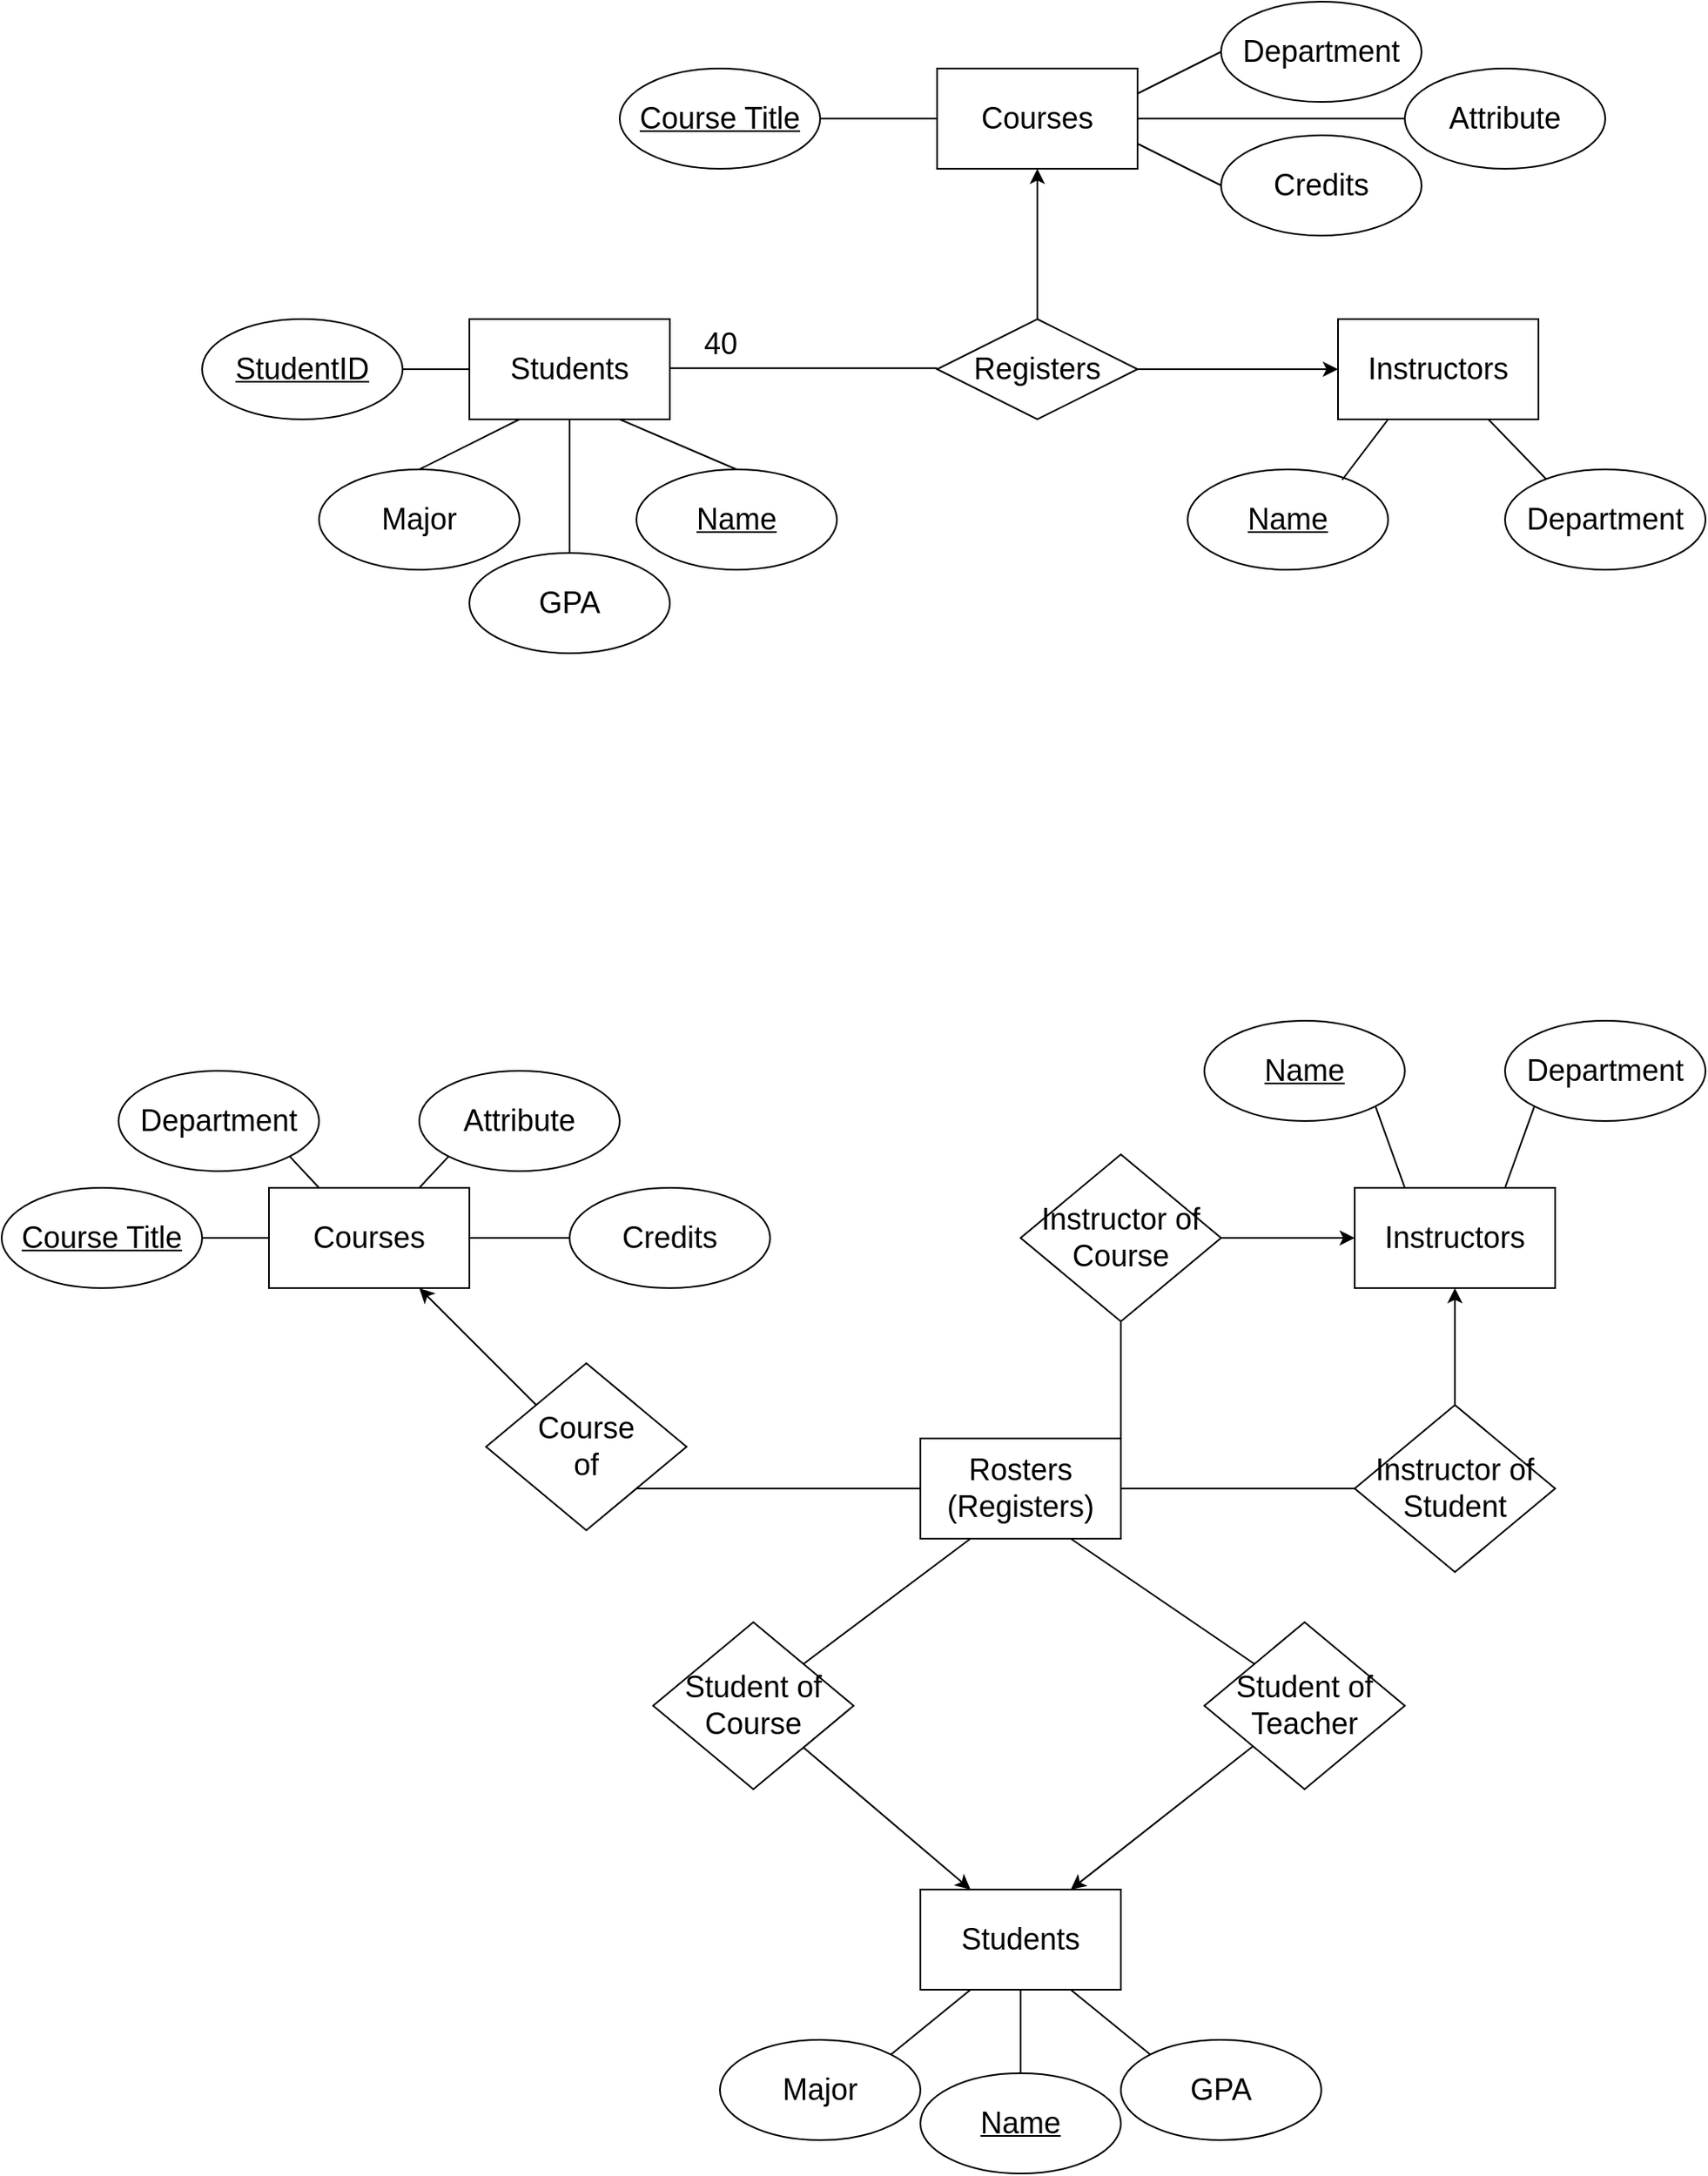 <mxfile version="18.1.1" type="github">
  <diagram id="D5AAtSXQsttPuj6VKfQw" name="Page-1">
    <mxGraphModel dx="2250" dy="1504" grid="1" gridSize="10" guides="1" tooltips="1" connect="1" arrows="1" fold="1" page="1" pageScale="1" pageWidth="850" pageHeight="1400" math="0" shadow="0">
      <root>
        <mxCell id="0" />
        <mxCell id="1" parent="0" />
        <mxCell id="kqk-4xn9vtSDWn9mELsq-3" value="&lt;font style=&quot;font-size: 18px&quot;&gt;Students&lt;/font&gt;" style="rounded=0;whiteSpace=wrap;html=1;" parent="1" vertex="1">
          <mxGeometry x="-340" y="190" width="120" height="60" as="geometry" />
        </mxCell>
        <mxCell id="kqk-4xn9vtSDWn9mELsq-10" value="&lt;font style=&quot;font-size: 18px&quot;&gt;Courses&lt;/font&gt;" style="rounded=0;whiteSpace=wrap;html=1;" parent="1" vertex="1">
          <mxGeometry x="-60" y="40" width="120" height="60" as="geometry" />
        </mxCell>
        <mxCell id="kqk-4xn9vtSDWn9mELsq-21" value="Registers" style="rhombus;whiteSpace=wrap;html=1;fontSize=18;" parent="1" vertex="1">
          <mxGeometry x="-60" y="190" width="120" height="60" as="geometry" />
        </mxCell>
        <mxCell id="kqk-4xn9vtSDWn9mELsq-38" value="&lt;font style=&quot;font-size: 18px&quot;&gt;Department&lt;/font&gt;" style="ellipse;whiteSpace=wrap;html=1;" parent="1" vertex="1">
          <mxGeometry x="110" width="120" height="60" as="geometry" />
        </mxCell>
        <mxCell id="kqk-4xn9vtSDWn9mELsq-42" value="&lt;font style=&quot;font-size: 18px&quot;&gt;Credits&lt;/font&gt;" style="ellipse;whiteSpace=wrap;html=1;" parent="1" vertex="1">
          <mxGeometry x="110" y="80" width="120" height="60" as="geometry" />
        </mxCell>
        <mxCell id="kqk-4xn9vtSDWn9mELsq-44" value="" style="endArrow=none;html=1;rounded=0;fontSize=18;exitX=1;exitY=0.75;exitDx=0;exitDy=0;entryX=0;entryY=0.5;entryDx=0;entryDy=0;" parent="1" source="kqk-4xn9vtSDWn9mELsq-10" target="kqk-4xn9vtSDWn9mELsq-42" edge="1">
          <mxGeometry width="50" height="50" relative="1" as="geometry">
            <mxPoint x="90" y="260" as="sourcePoint" />
            <mxPoint x="140" y="210" as="targetPoint" />
          </mxGeometry>
        </mxCell>
        <mxCell id="kqk-4xn9vtSDWn9mELsq-46" value="&lt;u style=&quot;font-size: 18px&quot;&gt;Course Title&lt;/u&gt;" style="ellipse;whiteSpace=wrap;html=1;" parent="1" vertex="1">
          <mxGeometry x="-250" y="40" width="120" height="60" as="geometry" />
        </mxCell>
        <mxCell id="kqk-4xn9vtSDWn9mELsq-54" value="&lt;u style=&quot;font-size: 18px&quot;&gt;Name&lt;/u&gt;" style="ellipse;whiteSpace=wrap;html=1;" parent="1" vertex="1">
          <mxGeometry x="-240" y="280" width="120" height="60" as="geometry" />
        </mxCell>
        <mxCell id="kqk-4xn9vtSDWn9mELsq-56" value="&lt;font style=&quot;font-size: 18px&quot;&gt;Major&lt;/font&gt;" style="ellipse;whiteSpace=wrap;html=1;" parent="1" vertex="1">
          <mxGeometry x="-430" y="280" width="120" height="60" as="geometry" />
        </mxCell>
        <mxCell id="kqk-4xn9vtSDWn9mELsq-57" value="" style="endArrow=none;html=1;rounded=0;fontSize=18;entryX=0;entryY=0.5;entryDx=0;entryDy=0;exitX=1;exitY=0.5;exitDx=0;exitDy=0;" parent="1" source="kqk-4xn9vtSDWn9mELsq-132" target="kqk-4xn9vtSDWn9mELsq-114" edge="1">
          <mxGeometry width="50" height="50" relative="1" as="geometry">
            <mxPoint x="140" y="380" as="sourcePoint" />
            <mxPoint x="190" y="330" as="targetPoint" />
          </mxGeometry>
        </mxCell>
        <mxCell id="kqk-4xn9vtSDWn9mELsq-59" value="&lt;font style=&quot;font-size: 18px&quot;&gt;GPA&lt;/font&gt;" style="ellipse;whiteSpace=wrap;html=1;" parent="1" vertex="1">
          <mxGeometry x="-340" y="330" width="120" height="60" as="geometry" />
        </mxCell>
        <mxCell id="kqk-4xn9vtSDWn9mELsq-61" value="" style="endArrow=none;html=1;rounded=0;fontSize=18;entryX=0.5;entryY=1;entryDx=0;entryDy=0;exitX=0.5;exitY=0;exitDx=0;exitDy=0;" parent="1" source="kqk-4xn9vtSDWn9mELsq-59" target="kqk-4xn9vtSDWn9mELsq-3" edge="1">
          <mxGeometry width="50" height="50" relative="1" as="geometry">
            <mxPoint x="185" y="350" as="sourcePoint" />
            <mxPoint x="185" y="310" as="targetPoint" />
          </mxGeometry>
        </mxCell>
        <mxCell id="kqk-4xn9vtSDWn9mELsq-63" value="&lt;font style=&quot;font-size: 18px&quot;&gt;Attribute&lt;/font&gt;" style="ellipse;whiteSpace=wrap;html=1;" parent="1" vertex="1">
          <mxGeometry x="220" y="40" width="120" height="60" as="geometry" />
        </mxCell>
        <mxCell id="kqk-4xn9vtSDWn9mELsq-64" value="" style="endArrow=none;html=1;rounded=0;fontSize=18;entryX=0;entryY=0.5;entryDx=0;entryDy=0;" parent="1" target="kqk-4xn9vtSDWn9mELsq-63" edge="1">
          <mxGeometry width="50" height="50" relative="1" as="geometry">
            <mxPoint x="60" y="70" as="sourcePoint" />
            <mxPoint x="120" y="120" as="targetPoint" />
          </mxGeometry>
        </mxCell>
        <mxCell id="kqk-4xn9vtSDWn9mELsq-66" value="40" style="text;html=1;align=center;verticalAlign=middle;resizable=0;points=[];autosize=1;strokeColor=none;fillColor=none;fontSize=18;" parent="1" vertex="1">
          <mxGeometry x="-210" y="190" width="40" height="30" as="geometry" />
        </mxCell>
        <mxCell id="kqk-4xn9vtSDWn9mELsq-108" value="&lt;font style=&quot;font-size: 18px&quot;&gt;Students&lt;/font&gt;" style="rounded=0;whiteSpace=wrap;html=1;" parent="1" vertex="1">
          <mxGeometry x="-70" y="1130" width="120" height="60" as="geometry" />
        </mxCell>
        <mxCell id="kqk-4xn9vtSDWn9mELsq-111" value="&lt;span style=&quot;font-size: 18px;&quot;&gt;Rosters&lt;br&gt;(Registers)&lt;br&gt;&lt;/span&gt;" style="rounded=0;whiteSpace=wrap;html=1;" parent="1" vertex="1">
          <mxGeometry x="-70" y="860" width="120" height="60" as="geometry" />
        </mxCell>
        <mxCell id="kqk-4xn9vtSDWn9mELsq-114" value="&lt;font style=&quot;font-size: 18px&quot;&gt;Courses&lt;/font&gt;" style="rounded=0;whiteSpace=wrap;html=1;" parent="1" vertex="1">
          <mxGeometry x="-460" y="710" width="120" height="60" as="geometry" />
        </mxCell>
        <mxCell id="kqk-4xn9vtSDWn9mELsq-116" value="Instructor of Course" style="rhombus;whiteSpace=wrap;html=1;fontSize=18;" parent="1" vertex="1">
          <mxGeometry x="-10" y="690" width="120" height="100" as="geometry" />
        </mxCell>
        <mxCell id="kqk-4xn9vtSDWn9mELsq-118" value="" style="endArrow=none;html=1;rounded=0;exitX=1;exitY=0;exitDx=0;exitDy=0;" parent="1" source="kqk-4xn9vtSDWn9mELsq-111" target="kqk-4xn9vtSDWn9mELsq-116" edge="1">
          <mxGeometry width="50" height="50" relative="1" as="geometry">
            <mxPoint x="-20" y="800" as="sourcePoint" />
            <mxPoint x="280" y="1050" as="targetPoint" />
          </mxGeometry>
        </mxCell>
        <mxCell id="kqk-4xn9vtSDWn9mELsq-126" value="&lt;u style=&quot;font-size: 18px&quot;&gt;Name&lt;/u&gt;" style="ellipse;whiteSpace=wrap;html=1;" parent="1" vertex="1">
          <mxGeometry x="90" y="280" width="120" height="60" as="geometry" />
        </mxCell>
        <mxCell id="kqk-4xn9vtSDWn9mELsq-127" value="" style="endArrow=none;html=1;rounded=0;fontSize=18;entryX=0.25;entryY=1;entryDx=0;entryDy=0;exitX=0.771;exitY=0.104;exitDx=0;exitDy=0;exitPerimeter=0;" parent="1" source="kqk-4xn9vtSDWn9mELsq-126" target="nfyCwnI3M_auW951u2xR-5" edge="1">
          <mxGeometry width="50" height="50" relative="1" as="geometry">
            <mxPoint x="100" y="920" as="sourcePoint" />
            <mxPoint x="150" y="870" as="targetPoint" />
          </mxGeometry>
        </mxCell>
        <mxCell id="kqk-4xn9vtSDWn9mELsq-128" value="&lt;font style=&quot;font-size: 18px&quot;&gt;Department&lt;/font&gt;" style="ellipse;whiteSpace=wrap;html=1;" parent="1" vertex="1">
          <mxGeometry x="-550" y="640" width="120" height="60" as="geometry" />
        </mxCell>
        <mxCell id="kqk-4xn9vtSDWn9mELsq-129" value="&lt;font style=&quot;font-size: 18px&quot;&gt;Credits&lt;/font&gt;" style="ellipse;whiteSpace=wrap;html=1;" parent="1" vertex="1">
          <mxGeometry x="-280" y="710" width="120" height="60" as="geometry" />
        </mxCell>
        <mxCell id="kqk-4xn9vtSDWn9mELsq-131" value="" style="endArrow=none;html=1;rounded=0;fontSize=18;entryX=0;entryY=0.5;entryDx=0;entryDy=0;exitX=1;exitY=0.5;exitDx=0;exitDy=0;" parent="1" source="kqk-4xn9vtSDWn9mELsq-114" target="kqk-4xn9vtSDWn9mELsq-129" edge="1">
          <mxGeometry width="50" height="50" relative="1" as="geometry">
            <mxPoint x="-330" y="770" as="sourcePoint" />
            <mxPoint x="-250" y="890" as="targetPoint" />
          </mxGeometry>
        </mxCell>
        <mxCell id="kqk-4xn9vtSDWn9mELsq-132" value="&lt;u style=&quot;font-size: 18px&quot;&gt;Course Title&lt;/u&gt;" style="ellipse;whiteSpace=wrap;html=1;" parent="1" vertex="1">
          <mxGeometry x="-620" y="710" width="120" height="60" as="geometry" />
        </mxCell>
        <mxCell id="kqk-4xn9vtSDWn9mELsq-137" value="&lt;u style=&quot;font-size: 18px&quot;&gt;Name&lt;/u&gt;" style="ellipse;whiteSpace=wrap;html=1;" parent="1" vertex="1">
          <mxGeometry x="-70" y="1240" width="120" height="60" as="geometry" />
        </mxCell>
        <mxCell id="kqk-4xn9vtSDWn9mELsq-138" value="&lt;font style=&quot;font-size: 18px&quot;&gt;Major&lt;/font&gt;" style="ellipse;whiteSpace=wrap;html=1;" parent="1" vertex="1">
          <mxGeometry x="-190" y="1220" width="120" height="60" as="geometry" />
        </mxCell>
        <mxCell id="kqk-4xn9vtSDWn9mELsq-139" value="" style="endArrow=none;html=1;rounded=0;fontSize=18;exitX=1;exitY=0;exitDx=0;exitDy=0;" parent="1" source="kqk-4xn9vtSDWn9mELsq-138" edge="1">
          <mxGeometry width="50" height="50" relative="1" as="geometry">
            <mxPoint x="240" y="1220" as="sourcePoint" />
            <mxPoint x="-40" y="1190" as="targetPoint" />
          </mxGeometry>
        </mxCell>
        <mxCell id="kqk-4xn9vtSDWn9mELsq-140" value="&lt;font style=&quot;font-size: 18px&quot;&gt;GPA&lt;/font&gt;" style="ellipse;whiteSpace=wrap;html=1;" parent="1" vertex="1">
          <mxGeometry x="50" y="1220" width="120" height="60" as="geometry" />
        </mxCell>
        <mxCell id="kqk-4xn9vtSDWn9mELsq-141" value="" style="endArrow=none;html=1;rounded=0;fontSize=18;entryX=0.75;entryY=1;entryDx=0;entryDy=0;exitX=0;exitY=0;exitDx=0;exitDy=0;" parent="1" source="kqk-4xn9vtSDWn9mELsq-140" target="kqk-4xn9vtSDWn9mELsq-108" edge="1">
          <mxGeometry width="50" height="50" relative="1" as="geometry">
            <mxPoint x="435" y="1320" as="sourcePoint" />
            <mxPoint x="435" y="1280" as="targetPoint" />
          </mxGeometry>
        </mxCell>
        <mxCell id="kqk-4xn9vtSDWn9mELsq-142" value="&lt;font style=&quot;font-size: 18px&quot;&gt;Attribute&lt;/font&gt;" style="ellipse;whiteSpace=wrap;html=1;" parent="1" vertex="1">
          <mxGeometry x="-370" y="640" width="120" height="60" as="geometry" />
        </mxCell>
        <mxCell id="kqk-4xn9vtSDWn9mELsq-143" value="" style="endArrow=none;html=1;rounded=0;fontSize=18;entryX=0;entryY=1;entryDx=0;entryDy=0;exitX=0.75;exitY=0;exitDx=0;exitDy=0;" parent="1" target="kqk-4xn9vtSDWn9mELsq-142" edge="1" source="kqk-4xn9vtSDWn9mELsq-114">
          <mxGeometry width="50" height="50" relative="1" as="geometry">
            <mxPoint x="-330" y="750" as="sourcePoint" />
            <mxPoint x="-270" y="800" as="targetPoint" />
          </mxGeometry>
        </mxCell>
        <mxCell id="nfyCwnI3M_auW951u2xR-1" value="" style="endArrow=none;html=1;rounded=0;fontSize=18;entryX=0;entryY=0.5;entryDx=0;entryDy=0;" edge="1" parent="1">
          <mxGeometry width="50" height="50" relative="1" as="geometry">
            <mxPoint x="-220" y="219.38" as="sourcePoint" />
            <mxPoint x="-60" y="219.38" as="targetPoint" />
          </mxGeometry>
        </mxCell>
        <mxCell id="nfyCwnI3M_auW951u2xR-2" value="" style="endArrow=none;html=1;rounded=0;fontSize=18;entryX=1;entryY=1;entryDx=0;entryDy=0;exitX=0.25;exitY=0;exitDx=0;exitDy=0;" edge="1" parent="1" source="kqk-4xn9vtSDWn9mELsq-114" target="kqk-4xn9vtSDWn9mELsq-128">
          <mxGeometry width="50" height="50" relative="1" as="geometry">
            <mxPoint x="-210" y="410" as="sourcePoint" />
            <mxPoint x="-90" y="390" as="targetPoint" />
          </mxGeometry>
        </mxCell>
        <mxCell id="nfyCwnI3M_auW951u2xR-3" value="&lt;u style=&quot;font-size: 18px&quot;&gt;StudentID&lt;/u&gt;" style="ellipse;whiteSpace=wrap;html=1;" vertex="1" parent="1">
          <mxGeometry x="-500" y="190" width="120" height="60" as="geometry" />
        </mxCell>
        <mxCell id="nfyCwnI3M_auW951u2xR-4" value="" style="endArrow=none;html=1;rounded=0;fontSize=18;entryX=0.75;entryY=1;entryDx=0;entryDy=0;exitX=0.5;exitY=0;exitDx=0;exitDy=0;" edge="1" parent="1" source="kqk-4xn9vtSDWn9mELsq-54" target="kqk-4xn9vtSDWn9mELsq-3">
          <mxGeometry width="50" height="50" relative="1" as="geometry">
            <mxPoint x="-350" y="290" as="sourcePoint" />
            <mxPoint x="-300" y="260" as="targetPoint" />
          </mxGeometry>
        </mxCell>
        <mxCell id="nfyCwnI3M_auW951u2xR-5" value="&lt;font style=&quot;font-size: 18px&quot;&gt;Instructors&lt;/font&gt;" style="rounded=0;whiteSpace=wrap;html=1;" vertex="1" parent="1">
          <mxGeometry x="180" y="190" width="120" height="60" as="geometry" />
        </mxCell>
        <mxCell id="nfyCwnI3M_auW951u2xR-7" value="&lt;font style=&quot;font-size: 18px&quot;&gt;Department&lt;/font&gt;" style="ellipse;whiteSpace=wrap;html=1;" vertex="1" parent="1">
          <mxGeometry x="280" y="280" width="120" height="60" as="geometry" />
        </mxCell>
        <mxCell id="nfyCwnI3M_auW951u2xR-10" value="" style="endArrow=none;html=1;rounded=0;fontSize=18;entryX=0.75;entryY=1;entryDx=0;entryDy=0;exitX=0.206;exitY=0.098;exitDx=0;exitDy=0;exitPerimeter=0;" edge="1" parent="1" source="nfyCwnI3M_auW951u2xR-7" target="nfyCwnI3M_auW951u2xR-5">
          <mxGeometry width="50" height="50" relative="1" as="geometry">
            <mxPoint x="202.52" y="296.24" as="sourcePoint" />
            <mxPoint x="220" y="260" as="targetPoint" />
          </mxGeometry>
        </mxCell>
        <mxCell id="nfyCwnI3M_auW951u2xR-11" value="&lt;u style=&quot;font-size: 18px&quot;&gt;Name&lt;/u&gt;" style="ellipse;whiteSpace=wrap;html=1;" vertex="1" parent="1">
          <mxGeometry x="100" y="610" width="120" height="60" as="geometry" />
        </mxCell>
        <mxCell id="nfyCwnI3M_auW951u2xR-12" value="" style="endArrow=none;html=1;rounded=0;fontSize=18;exitX=1;exitY=1;exitDx=0;exitDy=0;entryX=0.25;entryY=0;entryDx=0;entryDy=0;" edge="1" parent="1" source="nfyCwnI3M_auW951u2xR-11" target="nfyCwnI3M_auW951u2xR-13">
          <mxGeometry width="50" height="50" relative="1" as="geometry">
            <mxPoint x="120" y="1340" as="sourcePoint" />
            <mxPoint x="130" y="570" as="targetPoint" />
          </mxGeometry>
        </mxCell>
        <mxCell id="nfyCwnI3M_auW951u2xR-13" value="&lt;font style=&quot;font-size: 18px&quot;&gt;Instructors&lt;/font&gt;" style="rounded=0;whiteSpace=wrap;html=1;" vertex="1" parent="1">
          <mxGeometry x="190" y="710" width="120" height="60" as="geometry" />
        </mxCell>
        <mxCell id="nfyCwnI3M_auW951u2xR-14" value="&lt;font style=&quot;font-size: 18px&quot;&gt;Department&lt;/font&gt;" style="ellipse;whiteSpace=wrap;html=1;" vertex="1" parent="1">
          <mxGeometry x="280" y="610" width="120" height="60" as="geometry" />
        </mxCell>
        <mxCell id="nfyCwnI3M_auW951u2xR-15" value="" style="endArrow=none;html=1;rounded=0;fontSize=18;entryX=0.75;entryY=0;entryDx=0;entryDy=0;exitX=0;exitY=1;exitDx=0;exitDy=0;" edge="1" parent="1" source="nfyCwnI3M_auW951u2xR-14" target="nfyCwnI3M_auW951u2xR-13">
          <mxGeometry width="50" height="50" relative="1" as="geometry">
            <mxPoint x="222.52" y="716.24" as="sourcePoint" />
            <mxPoint x="240" y="680" as="targetPoint" />
          </mxGeometry>
        </mxCell>
        <mxCell id="nfyCwnI3M_auW951u2xR-16" value="Course&lt;br&gt;of" style="rhombus;whiteSpace=wrap;html=1;fontSize=18;" vertex="1" parent="1">
          <mxGeometry x="-330" y="815" width="120" height="100" as="geometry" />
        </mxCell>
        <mxCell id="nfyCwnI3M_auW951u2xR-17" value="" style="endArrow=none;html=1;rounded=0;entryX=0;entryY=0.5;entryDx=0;entryDy=0;exitX=1;exitY=1;exitDx=0;exitDy=0;" edge="1" parent="1" source="nfyCwnI3M_auW951u2xR-16" target="kqk-4xn9vtSDWn9mELsq-111">
          <mxGeometry width="50" height="50" relative="1" as="geometry">
            <mxPoint x="30" y="895.0" as="sourcePoint" />
            <mxPoint x="-160" y="935" as="targetPoint" />
          </mxGeometry>
        </mxCell>
        <mxCell id="nfyCwnI3M_auW951u2xR-18" value="" style="endArrow=none;html=1;rounded=0;fontSize=18;exitX=0.5;exitY=0;exitDx=0;exitDy=0;" edge="1" parent="1" source="kqk-4xn9vtSDWn9mELsq-137">
          <mxGeometry width="50" height="50" relative="1" as="geometry">
            <mxPoint x="-77.2" y="1238.975" as="sourcePoint" />
            <mxPoint x="-10" y="1190" as="targetPoint" />
          </mxGeometry>
        </mxCell>
        <mxCell id="nfyCwnI3M_auW951u2xR-20" value="Student of&lt;br&gt;Course" style="rhombus;whiteSpace=wrap;html=1;fontSize=18;" vertex="1" parent="1">
          <mxGeometry x="-230" y="970" width="120" height="100" as="geometry" />
        </mxCell>
        <mxCell id="nfyCwnI3M_auW951u2xR-21" value="" style="endArrow=none;html=1;rounded=0;fontSize=18;entryX=1;entryY=0;entryDx=0;entryDy=0;exitX=0.25;exitY=1;exitDx=0;exitDy=0;" edge="1" parent="1" source="kqk-4xn9vtSDWn9mELsq-111" target="nfyCwnI3M_auW951u2xR-20">
          <mxGeometry width="50" height="50" relative="1" as="geometry">
            <mxPoint x="-10" y="920" as="sourcePoint" />
            <mxPoint x="-10" y="1130" as="targetPoint" />
          </mxGeometry>
        </mxCell>
        <mxCell id="nfyCwnI3M_auW951u2xR-48" value="" style="endArrow=none;html=1;rounded=0;fontSize=18;entryX=0;entryY=0.5;entryDx=0;entryDy=0;exitX=1;exitY=0.5;exitDx=0;exitDy=0;" edge="1" parent="1" source="nfyCwnI3M_auW951u2xR-3" target="kqk-4xn9vtSDWn9mELsq-3">
          <mxGeometry width="50" height="50" relative="1" as="geometry">
            <mxPoint x="-270.0" y="340" as="sourcePoint" />
            <mxPoint x="-270.0" y="260" as="targetPoint" />
          </mxGeometry>
        </mxCell>
        <mxCell id="nfyCwnI3M_auW951u2xR-49" value="" style="endArrow=none;html=1;rounded=0;fontSize=18;entryX=0.5;entryY=0;entryDx=0;entryDy=0;exitX=0.25;exitY=1;exitDx=0;exitDy=0;" edge="1" parent="1" source="kqk-4xn9vtSDWn9mELsq-3" target="kqk-4xn9vtSDWn9mELsq-56">
          <mxGeometry width="50" height="50" relative="1" as="geometry">
            <mxPoint x="-170.0" y="290" as="sourcePoint" />
            <mxPoint x="-240.0" y="260" as="targetPoint" />
          </mxGeometry>
        </mxCell>
        <mxCell id="nfyCwnI3M_auW951u2xR-50" value="" style="endArrow=classic;html=1;rounded=0;fontSize=18;entryX=0.5;entryY=1;entryDx=0;entryDy=0;exitX=0.5;exitY=0;exitDx=0;exitDy=0;" edge="1" parent="1" source="kqk-4xn9vtSDWn9mELsq-21" target="kqk-4xn9vtSDWn9mELsq-10">
          <mxGeometry width="50" height="50" relative="1" as="geometry">
            <mxPoint x="70" y="65" as="sourcePoint" />
            <mxPoint x="120" y="40" as="targetPoint" />
          </mxGeometry>
        </mxCell>
        <mxCell id="nfyCwnI3M_auW951u2xR-51" value="" style="endArrow=classic;html=1;rounded=0;fontSize=18;exitX=1;exitY=0.5;exitDx=0;exitDy=0;" edge="1" parent="1" source="kqk-4xn9vtSDWn9mELsq-21">
          <mxGeometry width="50" height="50" relative="1" as="geometry">
            <mxPoint x="50" y="240" as="sourcePoint" />
            <mxPoint x="180" y="220" as="targetPoint" />
          </mxGeometry>
        </mxCell>
        <mxCell id="nfyCwnI3M_auW951u2xR-52" value="" style="endArrow=none;html=1;rounded=0;fontSize=18;exitX=1;exitY=0.25;exitDx=0;exitDy=0;" edge="1" parent="1" source="kqk-4xn9vtSDWn9mELsq-10">
          <mxGeometry width="50" height="50" relative="1" as="geometry">
            <mxPoint x="70" y="95" as="sourcePoint" />
            <mxPoint x="110" y="30" as="targetPoint" />
          </mxGeometry>
        </mxCell>
        <mxCell id="nfyCwnI3M_auW951u2xR-55" value="" style="endArrow=none;html=1;rounded=0;fontSize=18;entryX=0;entryY=0.5;entryDx=0;entryDy=0;exitX=1;exitY=0.5;exitDx=0;exitDy=0;" edge="1" parent="1" source="kqk-4xn9vtSDWn9mELsq-46" target="kqk-4xn9vtSDWn9mELsq-10">
          <mxGeometry width="50" height="50" relative="1" as="geometry">
            <mxPoint x="-120" y="65" as="sourcePoint" />
            <mxPoint x="120" y="40" as="targetPoint" />
          </mxGeometry>
        </mxCell>
        <mxCell id="nfyCwnI3M_auW951u2xR-56" value="" style="endArrow=classic;html=1;rounded=0;fontSize=18;exitX=1;exitY=0.5;exitDx=0;exitDy=0;entryX=0;entryY=0.5;entryDx=0;entryDy=0;" edge="1" parent="1" source="kqk-4xn9vtSDWn9mELsq-116" target="nfyCwnI3M_auW951u2xR-13">
          <mxGeometry width="50" height="50" relative="1" as="geometry">
            <mxPoint x="-30" y="490" as="sourcePoint" />
            <mxPoint x="-120" y="310" as="targetPoint" />
          </mxGeometry>
        </mxCell>
        <mxCell id="nfyCwnI3M_auW951u2xR-58" value="" style="endArrow=classic;html=1;rounded=0;fontSize=18;" edge="1" parent="1" target="kqk-4xn9vtSDWn9mELsq-114">
          <mxGeometry width="50" height="50" relative="1" as="geometry">
            <mxPoint x="-300" y="840" as="sourcePoint" />
            <mxPoint x="280" y="1135" as="targetPoint" />
          </mxGeometry>
        </mxCell>
        <mxCell id="nfyCwnI3M_auW951u2xR-59" value="Student of&lt;br&gt;Teacher" style="rhombus;whiteSpace=wrap;html=1;fontSize=18;" vertex="1" parent="1">
          <mxGeometry x="100" y="970" width="120" height="100" as="geometry" />
        </mxCell>
        <mxCell id="nfyCwnI3M_auW951u2xR-60" value="" style="endArrow=classic;html=1;rounded=0;fontSize=18;exitX=1;exitY=1;exitDx=0;exitDy=0;entryX=0.25;entryY=0;entryDx=0;entryDy=0;" edge="1" parent="1" source="nfyCwnI3M_auW951u2xR-20" target="kqk-4xn9vtSDWn9mELsq-108">
          <mxGeometry width="50" height="50" relative="1" as="geometry">
            <mxPoint x="120" y="950" as="sourcePoint" />
            <mxPoint x="240" y="1120" as="targetPoint" />
          </mxGeometry>
        </mxCell>
        <mxCell id="nfyCwnI3M_auW951u2xR-61" value="" style="endArrow=classic;html=1;rounded=0;fontSize=18;entryX=0.75;entryY=0;entryDx=0;entryDy=0;" edge="1" parent="1" source="nfyCwnI3M_auW951u2xR-59" target="kqk-4xn9vtSDWn9mELsq-108">
          <mxGeometry width="50" height="50" relative="1" as="geometry">
            <mxPoint x="-110" y="1065" as="sourcePoint" />
            <mxPoint x="-30" y="1140" as="targetPoint" />
          </mxGeometry>
        </mxCell>
        <mxCell id="nfyCwnI3M_auW951u2xR-62" value="" style="endArrow=none;html=1;rounded=0;fontSize=18;entryX=0;entryY=0;entryDx=0;entryDy=0;exitX=0.75;exitY=1;exitDx=0;exitDy=0;" edge="1" parent="1" source="kqk-4xn9vtSDWn9mELsq-111" target="nfyCwnI3M_auW951u2xR-59">
          <mxGeometry width="50" height="50" relative="1" as="geometry">
            <mxPoint y="930" as="sourcePoint" />
            <mxPoint x="-110" y="1015" as="targetPoint" />
          </mxGeometry>
        </mxCell>
        <mxCell id="nfyCwnI3M_auW951u2xR-63" value="Instructor of&lt;br&gt;Student" style="rhombus;whiteSpace=wrap;html=1;fontSize=18;" vertex="1" parent="1">
          <mxGeometry x="190" y="840" width="120" height="100" as="geometry" />
        </mxCell>
        <mxCell id="nfyCwnI3M_auW951u2xR-64" value="" style="endArrow=classic;html=1;rounded=0;fontSize=18;exitX=0.5;exitY=0;exitDx=0;exitDy=0;entryX=0.5;entryY=1;entryDx=0;entryDy=0;" edge="1" parent="1" source="nfyCwnI3M_auW951u2xR-63" target="nfyCwnI3M_auW951u2xR-13">
          <mxGeometry width="50" height="50" relative="1" as="geometry">
            <mxPoint x="140" y="765" as="sourcePoint" />
            <mxPoint x="240" y="680" as="targetPoint" />
          </mxGeometry>
        </mxCell>
        <mxCell id="nfyCwnI3M_auW951u2xR-65" value="" style="endArrow=none;html=1;rounded=0;exitX=1;exitY=0.5;exitDx=0;exitDy=0;entryX=0;entryY=0.5;entryDx=0;entryDy=0;" edge="1" parent="1" source="kqk-4xn9vtSDWn9mELsq-111" target="nfyCwnI3M_auW951u2xR-63">
          <mxGeometry width="50" height="50" relative="1" as="geometry">
            <mxPoint x="2.274e-13" y="870" as="sourcePoint" />
            <mxPoint x="77.961" y="813.301" as="targetPoint" />
          </mxGeometry>
        </mxCell>
      </root>
    </mxGraphModel>
  </diagram>
</mxfile>
